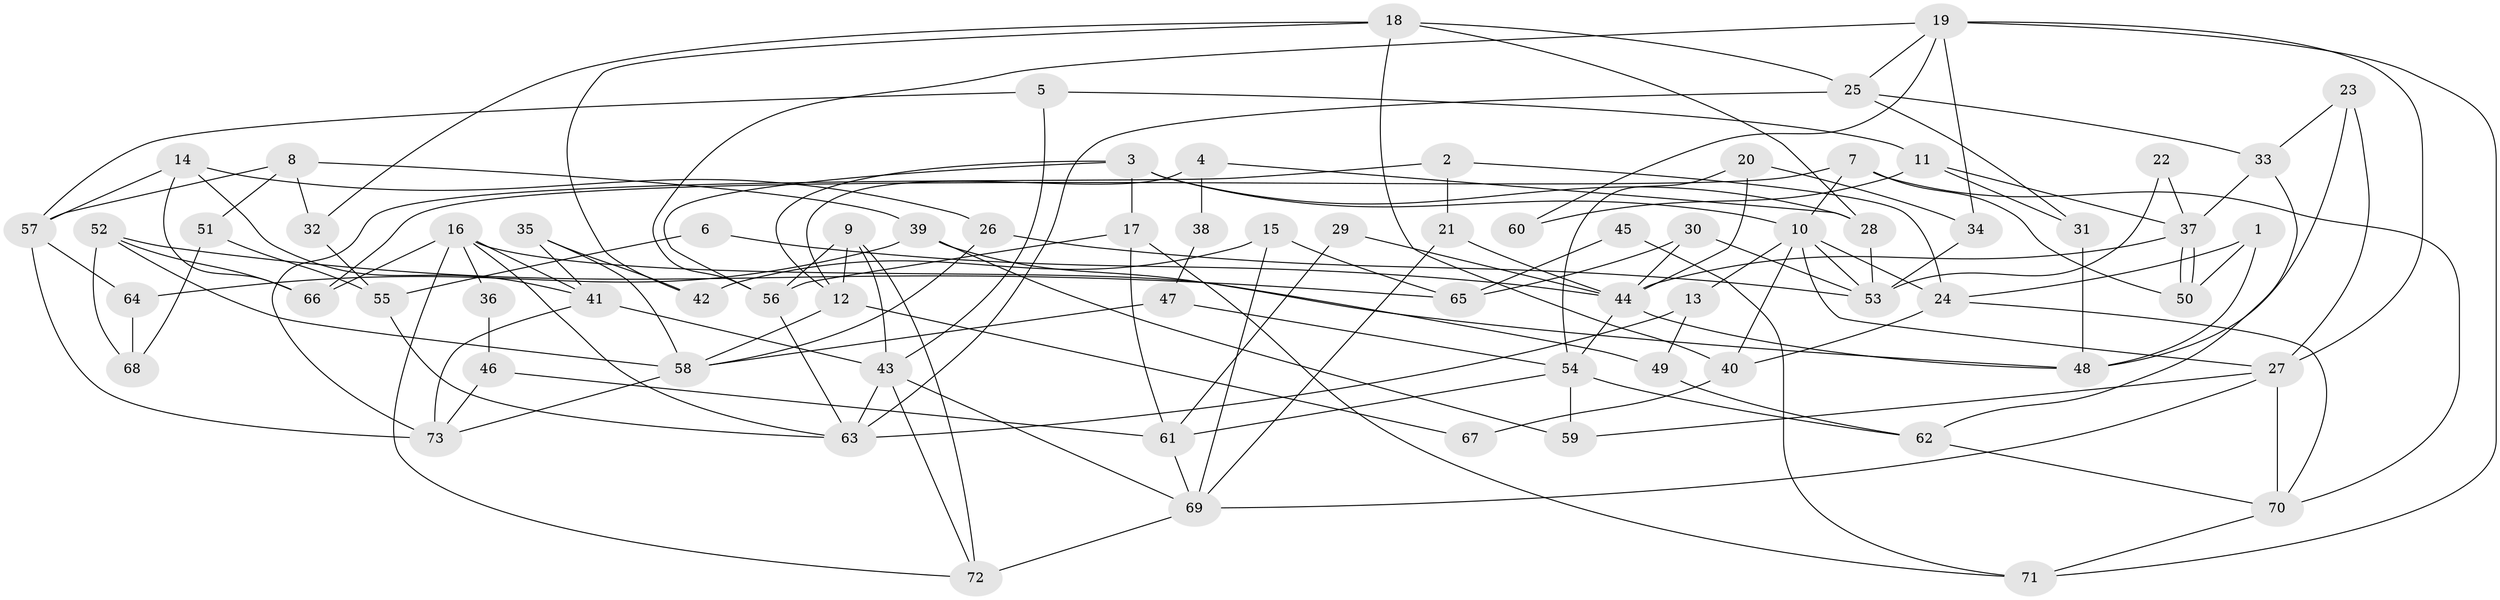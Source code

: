 // Generated by graph-tools (version 1.1) at 2025/50/03/09/25 03:50:12]
// undirected, 73 vertices, 146 edges
graph export_dot {
graph [start="1"]
  node [color=gray90,style=filled];
  1;
  2;
  3;
  4;
  5;
  6;
  7;
  8;
  9;
  10;
  11;
  12;
  13;
  14;
  15;
  16;
  17;
  18;
  19;
  20;
  21;
  22;
  23;
  24;
  25;
  26;
  27;
  28;
  29;
  30;
  31;
  32;
  33;
  34;
  35;
  36;
  37;
  38;
  39;
  40;
  41;
  42;
  43;
  44;
  45;
  46;
  47;
  48;
  49;
  50;
  51;
  52;
  53;
  54;
  55;
  56;
  57;
  58;
  59;
  60;
  61;
  62;
  63;
  64;
  65;
  66;
  67;
  68;
  69;
  70;
  71;
  72;
  73;
  1 -- 48;
  1 -- 50;
  1 -- 24;
  2 -- 24;
  2 -- 73;
  2 -- 21;
  3 -- 10;
  3 -- 56;
  3 -- 12;
  3 -- 17;
  3 -- 28;
  4 -- 12;
  4 -- 28;
  4 -- 38;
  5 -- 57;
  5 -- 11;
  5 -- 43;
  6 -- 55;
  6 -- 44;
  7 -- 70;
  7 -- 10;
  7 -- 50;
  7 -- 66;
  8 -- 51;
  8 -- 57;
  8 -- 32;
  8 -- 39;
  9 -- 43;
  9 -- 72;
  9 -- 12;
  9 -- 56;
  10 -- 27;
  10 -- 24;
  10 -- 13;
  10 -- 40;
  10 -- 53;
  11 -- 37;
  11 -- 31;
  11 -- 60;
  12 -- 58;
  12 -- 67;
  13 -- 63;
  13 -- 49;
  14 -- 41;
  14 -- 66;
  14 -- 26;
  14 -- 57;
  15 -- 69;
  15 -- 42;
  15 -- 65;
  16 -- 63;
  16 -- 49;
  16 -- 36;
  16 -- 41;
  16 -- 66;
  16 -- 72;
  17 -- 56;
  17 -- 61;
  17 -- 71;
  18 -- 40;
  18 -- 28;
  18 -- 25;
  18 -- 32;
  18 -- 42;
  19 -- 34;
  19 -- 56;
  19 -- 25;
  19 -- 27;
  19 -- 60;
  19 -- 71;
  20 -- 54;
  20 -- 44;
  20 -- 34;
  21 -- 69;
  21 -- 44;
  22 -- 53;
  22 -- 37;
  23 -- 48;
  23 -- 27;
  23 -- 33;
  24 -- 70;
  24 -- 40;
  25 -- 31;
  25 -- 33;
  25 -- 63;
  26 -- 53;
  26 -- 58;
  27 -- 70;
  27 -- 59;
  27 -- 69;
  28 -- 53;
  29 -- 44;
  29 -- 61;
  30 -- 65;
  30 -- 44;
  30 -- 53;
  31 -- 48;
  32 -- 55;
  33 -- 37;
  33 -- 62;
  34 -- 53;
  35 -- 58;
  35 -- 41;
  35 -- 42;
  36 -- 46;
  37 -- 50;
  37 -- 50;
  37 -- 44;
  38 -- 47;
  39 -- 59;
  39 -- 48;
  39 -- 64;
  40 -- 67;
  41 -- 43;
  41 -- 73;
  43 -- 69;
  43 -- 63;
  43 -- 72;
  44 -- 48;
  44 -- 54;
  45 -- 71;
  45 -- 65;
  46 -- 73;
  46 -- 61;
  47 -- 54;
  47 -- 58;
  49 -- 62;
  51 -- 55;
  51 -- 68;
  52 -- 58;
  52 -- 66;
  52 -- 65;
  52 -- 68;
  54 -- 61;
  54 -- 59;
  54 -- 62;
  55 -- 63;
  56 -- 63;
  57 -- 73;
  57 -- 64;
  58 -- 73;
  61 -- 69;
  62 -- 70;
  64 -- 68;
  69 -- 72;
  70 -- 71;
}
